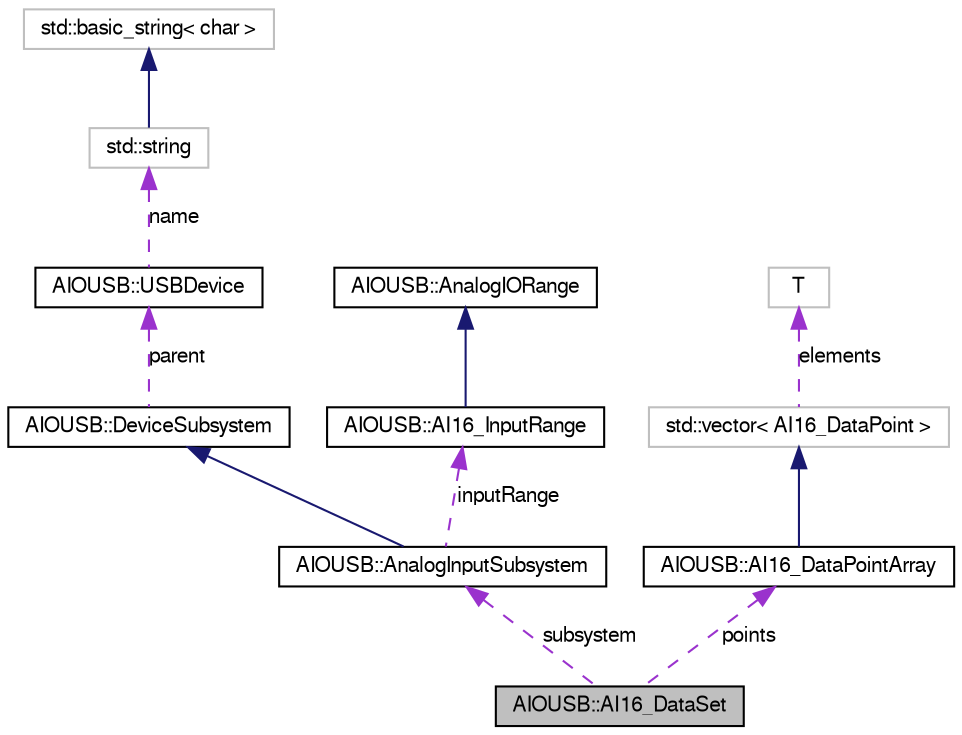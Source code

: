 digraph G
{
  edge [fontname="FreeSans",fontsize="10",labelfontname="FreeSans",labelfontsize="10"];
  node [fontname="FreeSans",fontsize="10",shape=record];
  Node1 [label="AIOUSB::AI16_DataSet",height=0.2,width=0.4,color="black", fillcolor="grey75", style="filled" fontcolor="black"];
  Node2 -> Node1 [dir=back,color="darkorchid3",fontsize="10",style="dashed",label="subsystem",fontname="FreeSans"];
  Node2 [label="AIOUSB::AnalogInputSubsystem",height=0.2,width=0.4,color="black", fillcolor="white", style="filled",URL="$classAIOUSB_1_1AnalogInputSubsystem.html"];
  Node3 -> Node2 [dir=back,color="midnightblue",fontsize="10",style="solid",fontname="FreeSans"];
  Node3 [label="AIOUSB::DeviceSubsystem",height=0.2,width=0.4,color="black", fillcolor="white", style="filled",URL="$classAIOUSB_1_1DeviceSubsystem.html"];
  Node4 -> Node3 [dir=back,color="darkorchid3",fontsize="10",style="dashed",label="parent",fontname="FreeSans"];
  Node4 [label="AIOUSB::USBDevice",height=0.2,width=0.4,color="black", fillcolor="white", style="filled",URL="$classAIOUSB_1_1USBDevice.html"];
  Node5 -> Node4 [dir=back,color="darkorchid3",fontsize="10",style="dashed",label="name",fontname="FreeSans"];
  Node5 [label="std::string",height=0.2,width=0.4,color="grey75", fillcolor="white", style="filled",tooltip="STL class."];
  Node6 -> Node5 [dir=back,color="midnightblue",fontsize="10",style="solid",fontname="FreeSans"];
  Node6 [label="std::basic_string\< char \>",height=0.2,width=0.4,color="grey75", fillcolor="white", style="filled",tooltip="STL class."];
  Node7 -> Node2 [dir=back,color="darkorchid3",fontsize="10",style="dashed",label="inputRange",fontname="FreeSans"];
  Node7 [label="AIOUSB::AI16_InputRange",height=0.2,width=0.4,color="black", fillcolor="white", style="filled",URL="$classAIOUSB_1_1AI16__InputRange.html"];
  Node8 -> Node7 [dir=back,color="midnightblue",fontsize="10",style="solid",fontname="FreeSans"];
  Node8 [label="AIOUSB::AnalogIORange",height=0.2,width=0.4,color="black", fillcolor="white", style="filled",URL="$classAIOUSB_1_1AnalogIORange.html"];
  Node9 -> Node1 [dir=back,color="darkorchid3",fontsize="10",style="dashed",label="points",fontname="FreeSans"];
  Node9 [label="AIOUSB::AI16_DataPointArray",height=0.2,width=0.4,color="black", fillcolor="white", style="filled",URL="$classAIOUSB_1_1AI16__DataPointArray.html"];
  Node10 -> Node9 [dir=back,color="midnightblue",fontsize="10",style="solid",fontname="FreeSans"];
  Node10 [label="std::vector\< AI16_DataPoint \>",height=0.2,width=0.4,color="grey75", fillcolor="white", style="filled",tooltip="STL class."];
  Node11 -> Node10 [dir=back,color="darkorchid3",fontsize="10",style="dashed",label="elements",fontname="FreeSans"];
  Node11 [label="T",height=0.2,width=0.4,color="grey75", fillcolor="white", style="filled"];
}
